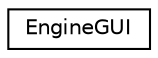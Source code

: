 digraph "Graphical Class Hierarchy"
{
  edge [fontname="Helvetica",fontsize="10",labelfontname="Helvetica",labelfontsize="10"];
  node [fontname="Helvetica",fontsize="10",shape=record];
  rankdir="LR";
  Node0 [label="EngineGUI",height=0.2,width=0.4,color="black", fillcolor="white", style="filled",URL="$class_engine_g_u_i.html"];
}
